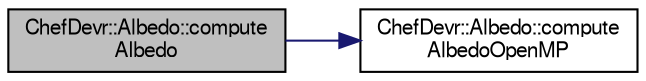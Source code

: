 digraph "ChefDevr::Albedo::computeAlbedo"
{
 // LATEX_PDF_SIZE
  edge [fontname="FreeSans",fontsize="10",labelfontname="FreeSans",labelfontsize="10"];
  node [fontname="FreeSans",fontsize="10",shape=record];
  rankdir="LR";
  Node0 [label="ChefDevr::Albedo::compute\lAlbedo",height=0.2,width=0.4,color="black", fillcolor="grey75", style="filled", fontcolor="black",tooltip="Computes the albedo of a BRDF."];
  Node0 -> Node1 [color="midnightblue",fontsize="10",style="solid",fontname="FreeSans"];
  Node1 [label="ChefDevr::Albedo::compute\lAlbedoOpenMP",height=0.2,width=0.4,color="black", fillcolor="white", style="filled",URL="$class_chef_devr_1_1_albedo.html#aae05e8c6e817255a834b36af4d7e3de2",tooltip="Computes the albedo of a BRDF in parallel with OpenMP."];
}
